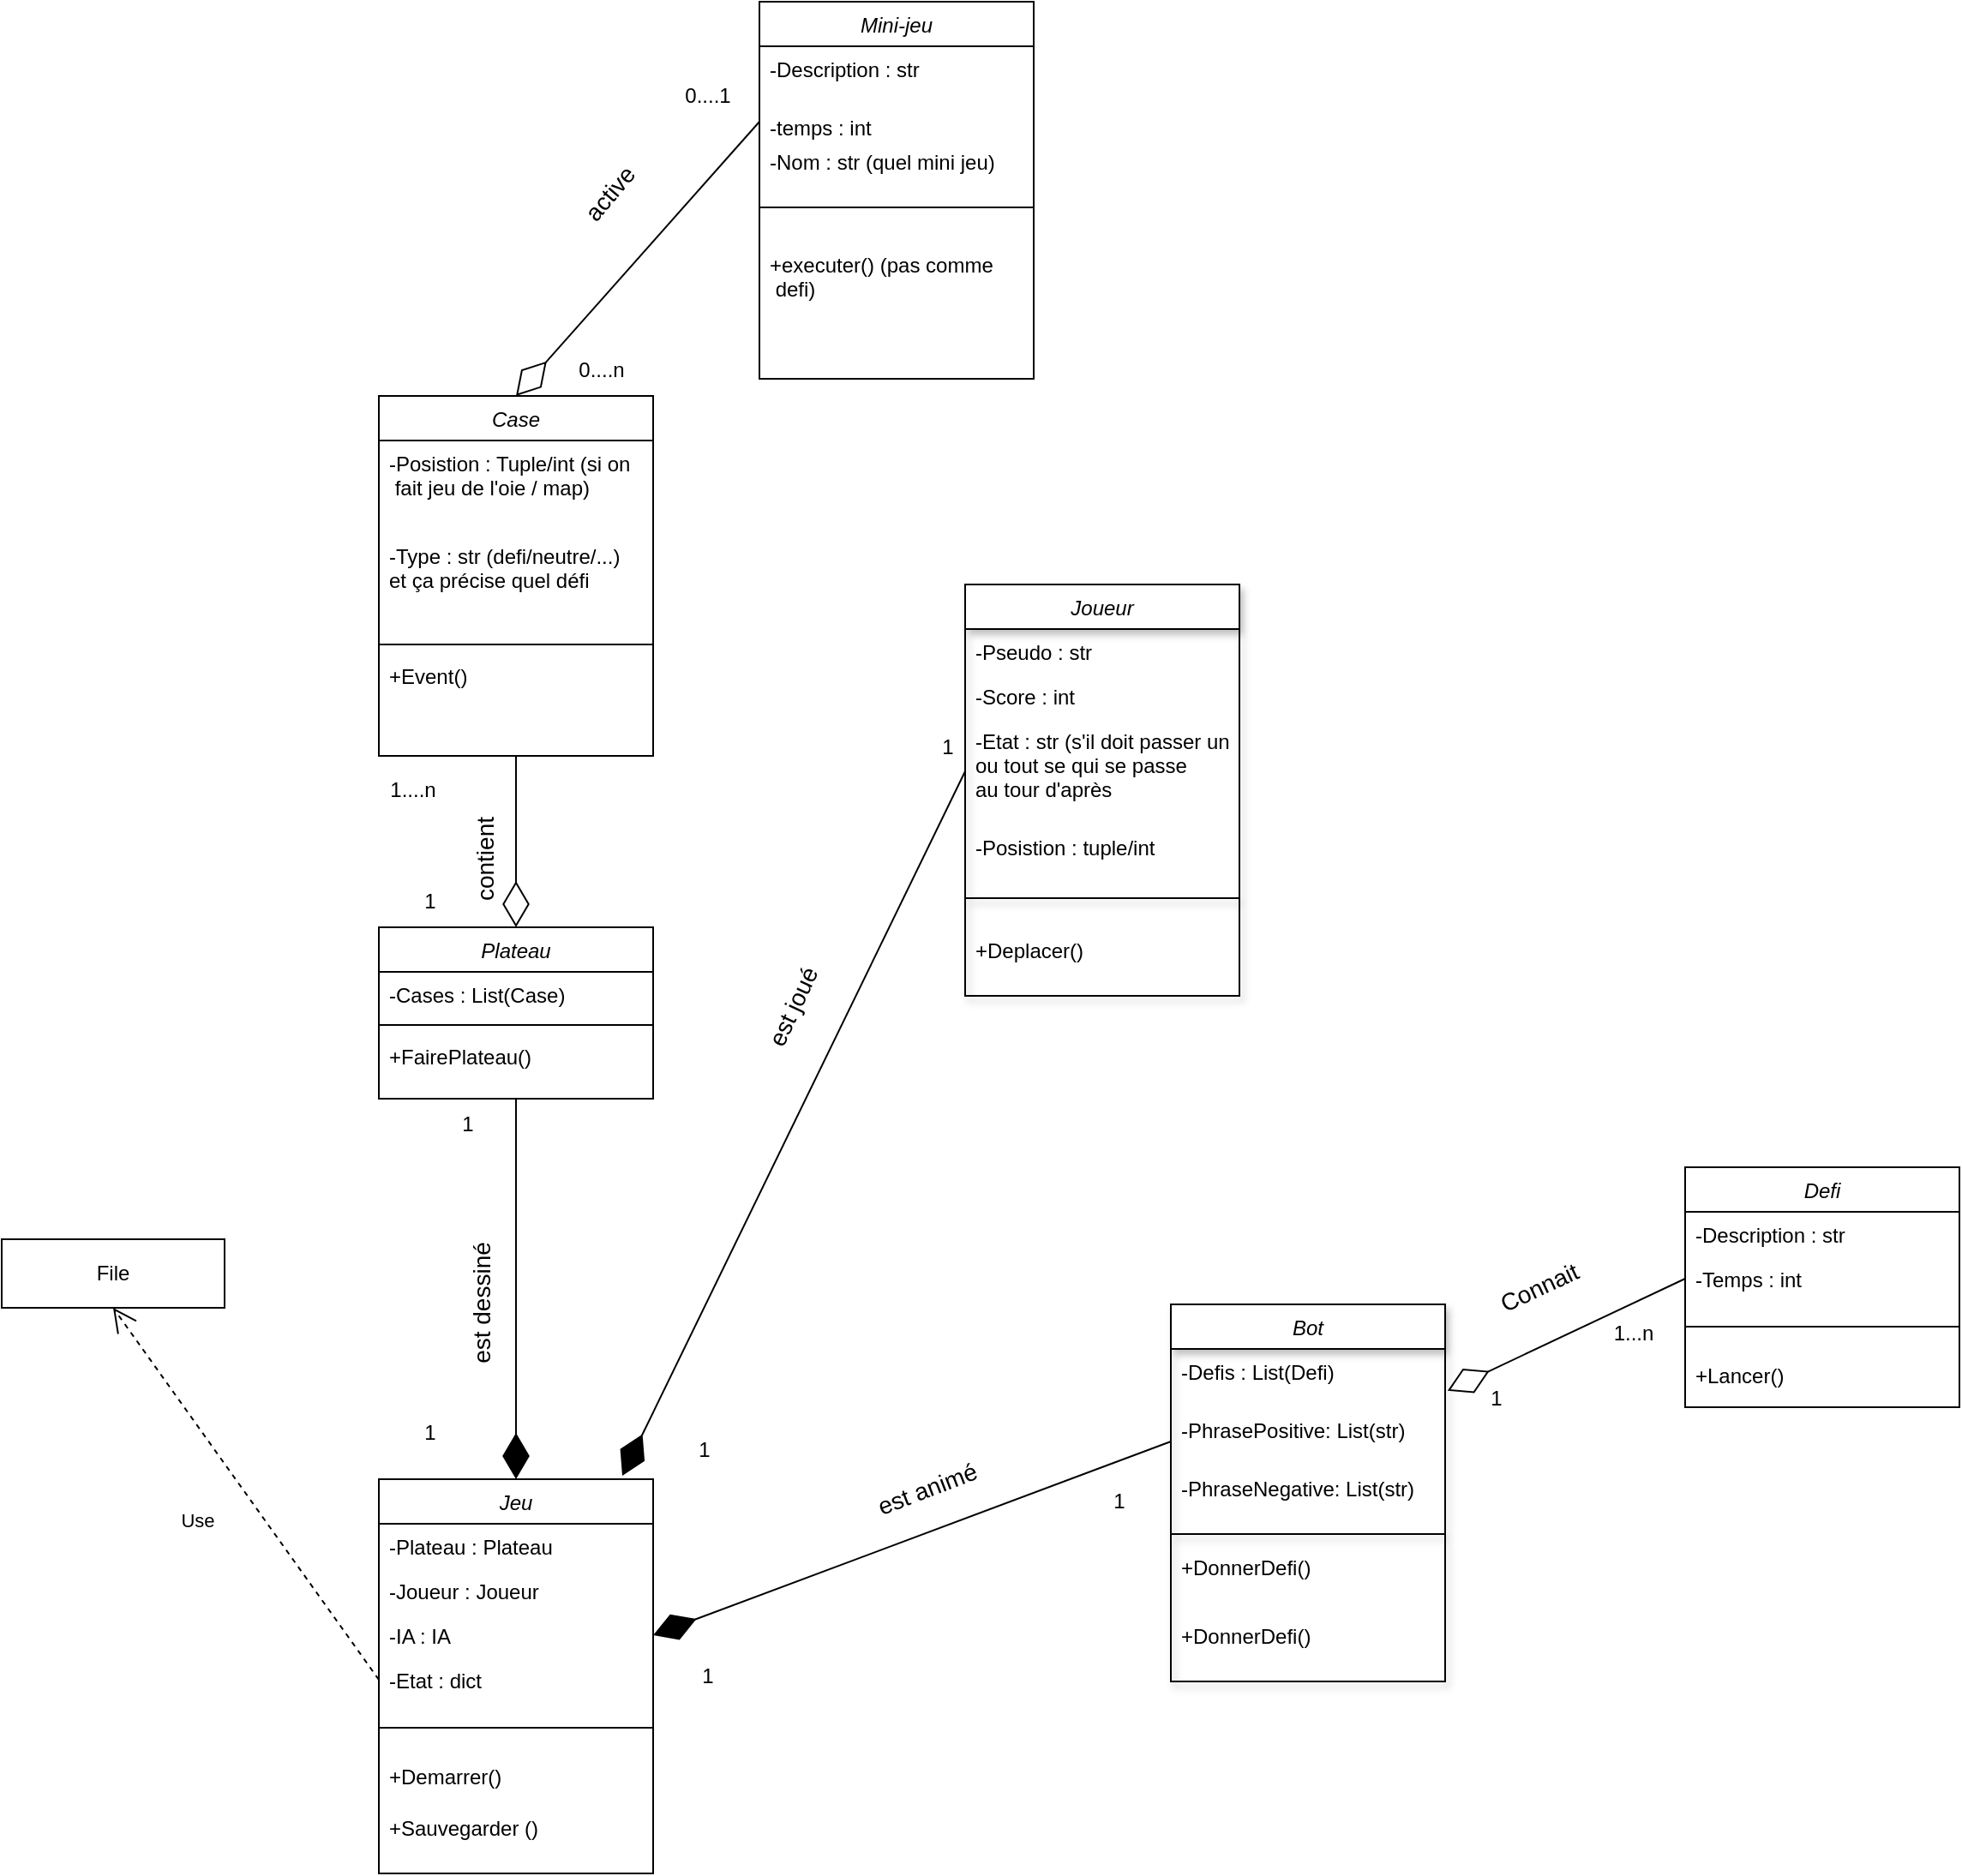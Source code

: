 <mxfile version="24.8.2">
  <diagram id="C5RBs43oDa-KdzZeNtuy" name="Page-1">
    <mxGraphModel dx="1749" dy="728" grid="1" gridSize="20" guides="1" tooltips="1" connect="1" arrows="1" fold="1" page="1" pageScale="1" pageWidth="2336" pageHeight="1654" math="0" shadow="0">
      <root>
        <mxCell id="WIyWlLk6GJQsqaUBKTNV-0" />
        <mxCell id="WIyWlLk6GJQsqaUBKTNV-1" parent="WIyWlLk6GJQsqaUBKTNV-0" />
        <mxCell id="zkfFHV4jXpPFQw0GAbJ--0" value="Jeu" style="swimlane;fontStyle=2;align=center;verticalAlign=top;childLayout=stackLayout;horizontal=1;startSize=26;horizontalStack=0;resizeParent=1;resizeLast=0;collapsible=1;marginBottom=0;rounded=0;shadow=0;strokeWidth=1;" parent="WIyWlLk6GJQsqaUBKTNV-1" vertex="1">
          <mxGeometry x="1078" y="1002" width="160" height="230" as="geometry">
            <mxRectangle x="300" y="300" width="160" height="26" as="alternateBounds" />
          </mxGeometry>
        </mxCell>
        <mxCell id="zkfFHV4jXpPFQw0GAbJ--1" value="-Plateau : Plateau   " style="text;align=left;verticalAlign=top;spacingLeft=4;spacingRight=4;overflow=hidden;rotatable=0;points=[[0,0.5],[1,0.5]];portConstraint=eastwest;" parent="zkfFHV4jXpPFQw0GAbJ--0" vertex="1">
          <mxGeometry y="26" width="160" height="26" as="geometry" />
        </mxCell>
        <mxCell id="zkfFHV4jXpPFQw0GAbJ--2" value="-Joueur : Joueur" style="text;align=left;verticalAlign=top;spacingLeft=4;spacingRight=4;overflow=hidden;rotatable=0;points=[[0,0.5],[1,0.5]];portConstraint=eastwest;rounded=0;shadow=0;html=0;" parent="zkfFHV4jXpPFQw0GAbJ--0" vertex="1">
          <mxGeometry y="52" width="160" height="26" as="geometry" />
        </mxCell>
        <mxCell id="zkfFHV4jXpPFQw0GAbJ--3" value="-IA : IA" style="text;align=left;verticalAlign=top;spacingLeft=4;spacingRight=4;overflow=hidden;rotatable=0;points=[[0,0.5],[1,0.5]];portConstraint=eastwest;rounded=0;shadow=0;html=0;" parent="zkfFHV4jXpPFQw0GAbJ--0" vertex="1">
          <mxGeometry y="78" width="160" height="26" as="geometry" />
        </mxCell>
        <mxCell id="KzXLQA87SGe7VTeMcAgH-4" value="-Etat : dict" style="text;align=left;verticalAlign=top;spacingLeft=4;spacingRight=4;overflow=hidden;rotatable=0;points=[[0,0.5],[1,0.5]];portConstraint=eastwest;rounded=0;shadow=0;html=0;" parent="zkfFHV4jXpPFQw0GAbJ--0" vertex="1">
          <mxGeometry y="104" width="160" height="26" as="geometry" />
        </mxCell>
        <mxCell id="zkfFHV4jXpPFQw0GAbJ--4" value="" style="line;html=1;strokeWidth=1;align=left;verticalAlign=middle;spacingTop=-1;spacingLeft=3;spacingRight=3;rotatable=0;labelPosition=right;points=[];portConstraint=eastwest;" parent="zkfFHV4jXpPFQw0GAbJ--0" vertex="1">
          <mxGeometry y="130" width="160" height="30" as="geometry" />
        </mxCell>
        <mxCell id="zkfFHV4jXpPFQw0GAbJ--5" value="+Demarrer()&#xa;" style="text;align=left;verticalAlign=top;spacingLeft=4;spacingRight=4;overflow=hidden;rotatable=0;points=[[0,0.5],[1,0.5]];portConstraint=eastwest;" parent="zkfFHV4jXpPFQw0GAbJ--0" vertex="1">
          <mxGeometry y="160" width="160" height="30" as="geometry" />
        </mxCell>
        <mxCell id="KzXLQA87SGe7VTeMcAgH-5" value="+Sauvegarder ()&#xa;" style="text;align=left;verticalAlign=top;spacingLeft=4;spacingRight=4;overflow=hidden;rotatable=0;points=[[0,0.5],[1,0.5]];portConstraint=eastwest;" parent="zkfFHV4jXpPFQw0GAbJ--0" vertex="1">
          <mxGeometry y="190" width="160" height="30" as="geometry" />
        </mxCell>
        <mxCell id="KzXLQA87SGe7VTeMcAgH-2" value="" style="group" parent="WIyWlLk6GJQsqaUBKTNV-1" vertex="1" connectable="0">
          <mxGeometry x="858" y="852" width="130" height="50" as="geometry" />
        </mxCell>
        <mxCell id="KzXLQA87SGe7VTeMcAgH-1" value="File" style="whiteSpace=wrap;html=1;" parent="KzXLQA87SGe7VTeMcAgH-2" vertex="1">
          <mxGeometry y="10" width="130" height="40" as="geometry" />
        </mxCell>
        <mxCell id="KzXLQA87SGe7VTeMcAgH-8" value="Plateau" style="swimlane;fontStyle=2;align=center;verticalAlign=top;childLayout=stackLayout;horizontal=1;startSize=26;horizontalStack=0;resizeParent=1;resizeLast=0;collapsible=1;marginBottom=0;rounded=0;shadow=0;strokeWidth=1;" parent="WIyWlLk6GJQsqaUBKTNV-1" vertex="1">
          <mxGeometry x="1078" y="680" width="160" height="100" as="geometry">
            <mxRectangle x="300" y="300" width="160" height="26" as="alternateBounds" />
          </mxGeometry>
        </mxCell>
        <mxCell id="KzXLQA87SGe7VTeMcAgH-9" value="-Cases : List(Case)" style="text;align=left;verticalAlign=top;spacingLeft=4;spacingRight=4;overflow=hidden;rotatable=0;points=[[0,0.5],[1,0.5]];portConstraint=eastwest;" parent="KzXLQA87SGe7VTeMcAgH-8" vertex="1">
          <mxGeometry y="26" width="160" height="26" as="geometry" />
        </mxCell>
        <mxCell id="CE0hbx0-h0CDozTYK_vD-20" value="" style="line;html=1;strokeWidth=1;align=left;verticalAlign=middle;spacingTop=-1;spacingLeft=3;spacingRight=3;rotatable=0;labelPosition=right;points=[];portConstraint=eastwest;" vertex="1" parent="KzXLQA87SGe7VTeMcAgH-8">
          <mxGeometry y="52" width="160" height="10" as="geometry" />
        </mxCell>
        <mxCell id="CE0hbx0-h0CDozTYK_vD-25" value="+FairePlateau()" style="text;align=left;verticalAlign=top;spacingLeft=4;spacingRight=4;overflow=hidden;rotatable=0;points=[[0,0.5],[1,0.5]];portConstraint=eastwest;shadow=1;" vertex="1" parent="KzXLQA87SGe7VTeMcAgH-8">
          <mxGeometry y="62" width="160" height="30" as="geometry" />
        </mxCell>
        <mxCell id="KzXLQA87SGe7VTeMcAgH-20" value="Mini-jeu" style="swimlane;fontStyle=2;align=center;verticalAlign=top;childLayout=stackLayout;horizontal=1;startSize=26;horizontalStack=0;resizeParent=1;resizeLast=0;collapsible=1;marginBottom=0;rounded=0;shadow=0;strokeWidth=1;" parent="WIyWlLk6GJQsqaUBKTNV-1" vertex="1">
          <mxGeometry x="1300" y="140" width="160" height="220" as="geometry">
            <mxRectangle x="300" y="300" width="160" height="26" as="alternateBounds" />
          </mxGeometry>
        </mxCell>
        <mxCell id="KzXLQA87SGe7VTeMcAgH-21" value="-Description : str&#xa;&#xa;" style="text;align=left;verticalAlign=top;spacingLeft=4;spacingRight=4;overflow=hidden;rotatable=0;points=[[0,0.5],[1,0.5]];portConstraint=eastwest;" parent="KzXLQA87SGe7VTeMcAgH-20" vertex="1">
          <mxGeometry y="26" width="160" height="34" as="geometry" />
        </mxCell>
        <mxCell id="KzXLQA87SGe7VTeMcAgH-22" value="-temps : int" style="text;align=left;verticalAlign=top;spacingLeft=4;spacingRight=4;overflow=hidden;rotatable=0;points=[[0,0.5],[1,0.5]];portConstraint=eastwest;rounded=0;shadow=0;html=0;" parent="KzXLQA87SGe7VTeMcAgH-20" vertex="1">
          <mxGeometry y="60" width="160" height="20" as="geometry" />
        </mxCell>
        <mxCell id="KzXLQA87SGe7VTeMcAgH-76" value="-Nom : str (quel mini jeu)" style="text;align=left;verticalAlign=top;spacingLeft=4;spacingRight=4;overflow=hidden;rotatable=0;points=[[0,0.5],[1,0.5]];portConstraint=eastwest;rounded=0;shadow=0;html=0;" parent="KzXLQA87SGe7VTeMcAgH-20" vertex="1">
          <mxGeometry y="80" width="160" height="20" as="geometry" />
        </mxCell>
        <mxCell id="KzXLQA87SGe7VTeMcAgH-25" value="" style="line;html=1;strokeWidth=1;align=left;verticalAlign=middle;spacingTop=-1;spacingLeft=3;spacingRight=3;rotatable=0;labelPosition=right;points=[];portConstraint=eastwest;" parent="KzXLQA87SGe7VTeMcAgH-20" vertex="1">
          <mxGeometry y="100" width="160" height="40" as="geometry" />
        </mxCell>
        <mxCell id="KzXLQA87SGe7VTeMcAgH-77" value="+executer() (pas comme&#xa; defi)" style="text;align=left;verticalAlign=top;spacingLeft=4;spacingRight=4;overflow=hidden;rotatable=0;points=[[0,0.5],[1,0.5]];portConstraint=eastwest;rounded=0;shadow=0;html=0;" parent="KzXLQA87SGe7VTeMcAgH-20" vertex="1">
          <mxGeometry y="140" width="160" height="40" as="geometry" />
        </mxCell>
        <mxCell id="KzXLQA87SGe7VTeMcAgH-29" value="Joueur" style="swimlane;fontStyle=2;align=center;verticalAlign=top;childLayout=stackLayout;horizontal=1;startSize=26;horizontalStack=0;resizeParent=1;resizeLast=0;collapsible=1;marginBottom=0;rounded=0;shadow=1;strokeWidth=1;" parent="WIyWlLk6GJQsqaUBKTNV-1" vertex="1">
          <mxGeometry x="1420" y="480" width="160" height="240" as="geometry">
            <mxRectangle x="300" y="300" width="160" height="26" as="alternateBounds" />
          </mxGeometry>
        </mxCell>
        <mxCell id="KzXLQA87SGe7VTeMcAgH-30" value="-Pseudo : str" style="text;align=left;verticalAlign=top;spacingLeft=4;spacingRight=4;overflow=hidden;rotatable=0;points=[[0,0.5],[1,0.5]];portConstraint=eastwest;shadow=1;" parent="KzXLQA87SGe7VTeMcAgH-29" vertex="1">
          <mxGeometry y="26" width="160" height="26" as="geometry" />
        </mxCell>
        <mxCell id="KzXLQA87SGe7VTeMcAgH-37" value="-Score : int" style="text;align=left;verticalAlign=top;spacingLeft=4;spacingRight=4;overflow=hidden;rotatable=0;points=[[0,0.5],[1,0.5]];portConstraint=eastwest;shadow=1;" parent="KzXLQA87SGe7VTeMcAgH-29" vertex="1">
          <mxGeometry y="52" width="160" height="26" as="geometry" />
        </mxCell>
        <mxCell id="KzXLQA87SGe7VTeMcAgH-38" value="-Etat : str (s&#39;il doit passer un&#xa;ou tout se qui se passe &#xa;au tour d&#39;après" style="text;align=left;verticalAlign=top;spacingLeft=4;spacingRight=4;overflow=hidden;rotatable=0;points=[[0,0.5],[1,0.5]];portConstraint=eastwest;shadow=1;" parent="KzXLQA87SGe7VTeMcAgH-29" vertex="1">
          <mxGeometry y="78" width="160" height="62" as="geometry" />
        </mxCell>
        <mxCell id="KzXLQA87SGe7VTeMcAgH-40" value="-Posistion : tuple/int" style="text;align=left;verticalAlign=top;spacingLeft=4;spacingRight=4;overflow=hidden;rotatable=0;points=[[0,0.5],[1,0.5]];portConstraint=eastwest;shadow=1;" parent="KzXLQA87SGe7VTeMcAgH-29" vertex="1">
          <mxGeometry y="140" width="160" height="26" as="geometry" />
        </mxCell>
        <mxCell id="KzXLQA87SGe7VTeMcAgH-34" value="" style="line;html=1;strokeWidth=1;align=left;verticalAlign=middle;spacingTop=-1;spacingLeft=3;spacingRight=3;rotatable=0;labelPosition=right;points=[];portConstraint=eastwest;shadow=1;" parent="KzXLQA87SGe7VTeMcAgH-29" vertex="1">
          <mxGeometry y="166" width="160" height="34" as="geometry" />
        </mxCell>
        <mxCell id="KzXLQA87SGe7VTeMcAgH-36" value="+Deplacer()" style="text;align=left;verticalAlign=top;spacingLeft=4;spacingRight=4;overflow=hidden;rotatable=0;points=[[0,0.5],[1,0.5]];portConstraint=eastwest;shadow=1;" parent="KzXLQA87SGe7VTeMcAgH-29" vertex="1">
          <mxGeometry y="200" width="160" height="30" as="geometry" />
        </mxCell>
        <mxCell id="KzXLQA87SGe7VTeMcAgH-44" value="Bot" style="swimlane;fontStyle=2;align=center;verticalAlign=top;childLayout=stackLayout;horizontal=1;startSize=26;horizontalStack=0;resizeParent=1;resizeLast=0;collapsible=1;marginBottom=0;rounded=0;shadow=1;strokeWidth=1;" parent="WIyWlLk6GJQsqaUBKTNV-1" vertex="1">
          <mxGeometry x="1540" y="900" width="160" height="220" as="geometry">
            <mxRectangle x="300" y="300" width="160" height="26" as="alternateBounds" />
          </mxGeometry>
        </mxCell>
        <mxCell id="KzXLQA87SGe7VTeMcAgH-53" value="-Defis : List(Defi)" style="text;align=left;verticalAlign=top;spacingLeft=4;spacingRight=4;overflow=hidden;rotatable=0;points=[[0,0.5],[1,0.5]];portConstraint=eastwest;shadow=1;" parent="KzXLQA87SGe7VTeMcAgH-44" vertex="1">
          <mxGeometry y="26" width="160" height="34" as="geometry" />
        </mxCell>
        <mxCell id="CE0hbx0-h0CDozTYK_vD-15" value="-PhrasePositive: List(str)" style="text;align=left;verticalAlign=top;spacingLeft=4;spacingRight=4;overflow=hidden;rotatable=0;points=[[0,0.5],[1,0.5]];portConstraint=eastwest;shadow=1;" vertex="1" parent="KzXLQA87SGe7VTeMcAgH-44">
          <mxGeometry y="60" width="160" height="34" as="geometry" />
        </mxCell>
        <mxCell id="CE0hbx0-h0CDozTYK_vD-16" value="-PhraseNegative: List(str)" style="text;align=left;verticalAlign=top;spacingLeft=4;spacingRight=4;overflow=hidden;rotatable=0;points=[[0,0.5],[1,0.5]];portConstraint=eastwest;shadow=1;" vertex="1" parent="KzXLQA87SGe7VTeMcAgH-44">
          <mxGeometry y="94" width="160" height="34" as="geometry" />
        </mxCell>
        <mxCell id="KzXLQA87SGe7VTeMcAgH-49" value="" style="line;html=1;strokeWidth=1;align=left;verticalAlign=middle;spacingTop=-1;spacingLeft=3;spacingRight=3;rotatable=0;labelPosition=right;points=[];portConstraint=eastwest;shadow=1;" parent="KzXLQA87SGe7VTeMcAgH-44" vertex="1">
          <mxGeometry y="128" width="160" height="12" as="geometry" />
        </mxCell>
        <mxCell id="KzXLQA87SGe7VTeMcAgH-55" value="+DonnerDefi()" style="text;align=left;verticalAlign=top;spacingLeft=4;spacingRight=4;overflow=hidden;rotatable=0;points=[[0,0.5],[1,0.5]];portConstraint=eastwest;shadow=1;" parent="KzXLQA87SGe7VTeMcAgH-44" vertex="1">
          <mxGeometry y="140" width="160" height="40" as="geometry" />
        </mxCell>
        <mxCell id="CE0hbx0-h0CDozTYK_vD-17" value="+DonnerDefi()" style="text;align=left;verticalAlign=top;spacingLeft=4;spacingRight=4;overflow=hidden;rotatable=0;points=[[0,0.5],[1,0.5]];portConstraint=eastwest;shadow=1;" vertex="1" parent="KzXLQA87SGe7VTeMcAgH-44">
          <mxGeometry y="180" width="160" height="40" as="geometry" />
        </mxCell>
        <mxCell id="KzXLQA87SGe7VTeMcAgH-57" value="Defi" style="swimlane;fontStyle=2;align=center;verticalAlign=top;childLayout=stackLayout;horizontal=1;startSize=26;horizontalStack=0;resizeParent=1;resizeLast=0;collapsible=1;marginBottom=0;rounded=0;shadow=0;strokeWidth=1;" parent="WIyWlLk6GJQsqaUBKTNV-1" vertex="1">
          <mxGeometry x="1840" y="820" width="160" height="140" as="geometry">
            <mxRectangle x="300" y="300" width="160" height="26" as="alternateBounds" />
          </mxGeometry>
        </mxCell>
        <mxCell id="KzXLQA87SGe7VTeMcAgH-58" value="-Description : str" style="text;align=left;verticalAlign=top;spacingLeft=4;spacingRight=4;overflow=hidden;rotatable=0;points=[[0,0.5],[1,0.5]];portConstraint=eastwest;" parent="KzXLQA87SGe7VTeMcAgH-57" vertex="1">
          <mxGeometry y="26" width="160" height="26" as="geometry" />
        </mxCell>
        <mxCell id="KzXLQA87SGe7VTeMcAgH-59" value="-Temps : int" style="text;align=left;verticalAlign=top;spacingLeft=4;spacingRight=4;overflow=hidden;rotatable=0;points=[[0,0.5],[1,0.5]];portConstraint=eastwest;rounded=0;shadow=0;html=0;" parent="KzXLQA87SGe7VTeMcAgH-57" vertex="1">
          <mxGeometry y="52" width="160" height="26" as="geometry" />
        </mxCell>
        <mxCell id="KzXLQA87SGe7VTeMcAgH-62" value="" style="line;html=1;strokeWidth=1;align=left;verticalAlign=middle;spacingTop=-1;spacingLeft=3;spacingRight=3;rotatable=0;labelPosition=right;points=[];portConstraint=eastwest;" parent="KzXLQA87SGe7VTeMcAgH-57" vertex="1">
          <mxGeometry y="78" width="160" height="30" as="geometry" />
        </mxCell>
        <mxCell id="KzXLQA87SGe7VTeMcAgH-64" value="+Lancer()" style="text;align=left;verticalAlign=top;spacingLeft=4;spacingRight=4;overflow=hidden;rotatable=0;points=[[0,0.5],[1,0.5]];portConstraint=eastwest;" parent="KzXLQA87SGe7VTeMcAgH-57" vertex="1">
          <mxGeometry y="108" width="160" height="30" as="geometry" />
        </mxCell>
        <mxCell id="KzXLQA87SGe7VTeMcAgH-70" value="Case" style="swimlane;fontStyle=2;align=center;verticalAlign=top;childLayout=stackLayout;horizontal=1;startSize=26;horizontalStack=0;resizeParent=1;resizeLast=0;collapsible=1;marginBottom=0;rounded=0;shadow=0;strokeWidth=1;" parent="WIyWlLk6GJQsqaUBKTNV-1" vertex="1">
          <mxGeometry x="1078" y="370" width="160" height="210" as="geometry">
            <mxRectangle x="300" y="300" width="160" height="26" as="alternateBounds" />
          </mxGeometry>
        </mxCell>
        <mxCell id="KzXLQA87SGe7VTeMcAgH-71" value="-Posistion : Tuple/int (si on&#xa; fait jeu de l&#39;oie / map)&#xa;" style="text;align=left;verticalAlign=top;spacingLeft=4;spacingRight=4;overflow=hidden;rotatable=0;points=[[0,0.5],[1,0.5]];portConstraint=eastwest;" parent="KzXLQA87SGe7VTeMcAgH-70" vertex="1">
          <mxGeometry y="26" width="160" height="54" as="geometry" />
        </mxCell>
        <mxCell id="KzXLQA87SGe7VTeMcAgH-72" value="-Type : str (defi/neutre/...)&#xa;et ça précise quel défi&#xa;" style="text;align=left;verticalAlign=top;spacingLeft=4;spacingRight=4;overflow=hidden;rotatable=0;points=[[0,0.5],[1,0.5]];portConstraint=eastwest;rounded=0;shadow=0;html=0;" parent="KzXLQA87SGe7VTeMcAgH-70" vertex="1">
          <mxGeometry y="80" width="160" height="60" as="geometry" />
        </mxCell>
        <mxCell id="KzXLQA87SGe7VTeMcAgH-73" value="" style="line;html=1;strokeWidth=1;align=left;verticalAlign=middle;spacingTop=-1;spacingLeft=3;spacingRight=3;rotatable=0;labelPosition=right;points=[];portConstraint=eastwest;" parent="KzXLQA87SGe7VTeMcAgH-70" vertex="1">
          <mxGeometry y="140" width="160" height="10" as="geometry" />
        </mxCell>
        <mxCell id="KzXLQA87SGe7VTeMcAgH-74" value="+Event() " style="text;align=left;verticalAlign=top;spacingLeft=4;spacingRight=4;overflow=hidden;rotatable=0;points=[[0,0.5],[1,0.5]];portConstraint=eastwest;" parent="KzXLQA87SGe7VTeMcAgH-70" vertex="1">
          <mxGeometry y="150" width="160" height="30" as="geometry" />
        </mxCell>
        <mxCell id="0CpuvM4XvX7J_ao7bm_s-9" value="" style="endArrow=diamondThin;endFill=1;endSize=24;html=1;rounded=0;entryX=0.5;entryY=0;entryDx=0;entryDy=0;exitX=0.5;exitY=1;exitDx=0;exitDy=0;" parent="WIyWlLk6GJQsqaUBKTNV-1" target="zkfFHV4jXpPFQw0GAbJ--0" edge="1" source="KzXLQA87SGe7VTeMcAgH-8">
          <mxGeometry width="160" relative="1" as="geometry">
            <mxPoint x="1158" y="860" as="sourcePoint" />
            <mxPoint x="1320" y="800" as="targetPoint" />
          </mxGeometry>
        </mxCell>
        <mxCell id="0CpuvM4XvX7J_ao7bm_s-10" value="" style="endArrow=diamondThin;endFill=0;endSize=24;html=1;rounded=0;exitX=0.5;exitY=1;exitDx=0;exitDy=0;entryX=0.5;entryY=0;entryDx=0;entryDy=0;" parent="WIyWlLk6GJQsqaUBKTNV-1" source="KzXLQA87SGe7VTeMcAgH-70" target="KzXLQA87SGe7VTeMcAgH-8" edge="1">
          <mxGeometry width="160" relative="1" as="geometry">
            <mxPoint x="1160" y="640" as="sourcePoint" />
            <mxPoint x="1320" y="640" as="targetPoint" />
          </mxGeometry>
        </mxCell>
        <mxCell id="0CpuvM4XvX7J_ao7bm_s-11" value="Use" style="endArrow=open;endSize=12;dashed=1;html=1;rounded=0;exitX=0;exitY=0.5;exitDx=0;exitDy=0;entryX=0.5;entryY=1;entryDx=0;entryDy=0;" parent="WIyWlLk6GJQsqaUBKTNV-1" source="KzXLQA87SGe7VTeMcAgH-4" target="KzXLQA87SGe7VTeMcAgH-1" edge="1">
          <mxGeometry x="0.031" y="32" width="160" relative="1" as="geometry">
            <mxPoint x="1300" y="1000" as="sourcePoint" />
            <mxPoint x="920" y="940" as="targetPoint" />
            <mxPoint as="offset" />
          </mxGeometry>
        </mxCell>
        <mxCell id="0CpuvM4XvX7J_ao7bm_s-12" value="" style="endArrow=diamondThin;endFill=1;endSize=24;html=1;rounded=0;exitX=0;exitY=0.5;exitDx=0;exitDy=0;" parent="WIyWlLk6GJQsqaUBKTNV-1" source="KzXLQA87SGe7VTeMcAgH-38" edge="1">
          <mxGeometry width="160" relative="1" as="geometry">
            <mxPoint x="1400" y="680" as="sourcePoint" />
            <mxPoint x="1220" y="1000" as="targetPoint" />
          </mxGeometry>
        </mxCell>
        <mxCell id="0CpuvM4XvX7J_ao7bm_s-14" value="" style="endArrow=diamondThin;endFill=0;endSize=24;html=1;rounded=0;exitX=0;exitY=0.5;exitDx=0;exitDy=0;entryX=0.5;entryY=0;entryDx=0;entryDy=0;" parent="WIyWlLk6GJQsqaUBKTNV-1" source="KzXLQA87SGe7VTeMcAgH-22" target="KzXLQA87SGe7VTeMcAgH-70" edge="1">
          <mxGeometry width="160" relative="1" as="geometry">
            <mxPoint x="1240" y="420" as="sourcePoint" />
            <mxPoint x="1400" y="420" as="targetPoint" />
          </mxGeometry>
        </mxCell>
        <mxCell id="0CpuvM4XvX7J_ao7bm_s-16" value="" style="endArrow=diamondThin;endFill=1;endSize=24;html=1;rounded=0;entryX=1;entryY=0.5;entryDx=0;entryDy=0;" parent="WIyWlLk6GJQsqaUBKTNV-1" target="zkfFHV4jXpPFQw0GAbJ--3" edge="1">
          <mxGeometry width="160" relative="1" as="geometry">
            <mxPoint x="1540" y="980" as="sourcePoint" />
            <mxPoint x="1620" y="980" as="targetPoint" />
          </mxGeometry>
        </mxCell>
        <mxCell id="0CpuvM4XvX7J_ao7bm_s-21" value="" style="endArrow=diamondThin;endFill=0;endSize=24;html=1;rounded=0;entryX=1.009;entryY=0.717;entryDx=0;entryDy=0;entryPerimeter=0;exitX=0;exitY=0.5;exitDx=0;exitDy=0;" parent="WIyWlLk6GJQsqaUBKTNV-1" source="KzXLQA87SGe7VTeMcAgH-59" target="KzXLQA87SGe7VTeMcAgH-53" edge="1">
          <mxGeometry width="160" relative="1" as="geometry">
            <mxPoint x="1500" y="827" as="sourcePoint" />
            <mxPoint x="1660" y="827" as="targetPoint" />
          </mxGeometry>
        </mxCell>
        <mxCell id="CE0hbx0-h0CDozTYK_vD-1" value="0....n" style="text;strokeColor=none;align=center;fillColor=none;html=1;verticalAlign=middle;whiteSpace=wrap;rounded=0;" vertex="1" parent="WIyWlLk6GJQsqaUBKTNV-1">
          <mxGeometry x="1178" y="340" width="60" height="30" as="geometry" />
        </mxCell>
        <mxCell id="CE0hbx0-h0CDozTYK_vD-2" value="0....1" style="text;strokeColor=none;align=center;fillColor=none;html=1;verticalAlign=middle;whiteSpace=wrap;rounded=0;" vertex="1" parent="WIyWlLk6GJQsqaUBKTNV-1">
          <mxGeometry x="1240" y="180" width="60" height="30" as="geometry" />
        </mxCell>
        <mxCell id="CE0hbx0-h0CDozTYK_vD-4" value="1" style="text;strokeColor=none;align=center;fillColor=none;html=1;verticalAlign=middle;whiteSpace=wrap;rounded=0;" vertex="1" parent="WIyWlLk6GJQsqaUBKTNV-1">
          <mxGeometry x="1078" y="650" width="60" height="30" as="geometry" />
        </mxCell>
        <mxCell id="CE0hbx0-h0CDozTYK_vD-6" value="1" style="text;strokeColor=none;align=center;fillColor=none;html=1;verticalAlign=middle;whiteSpace=wrap;rounded=0;" vertex="1" parent="WIyWlLk6GJQsqaUBKTNV-1">
          <mxGeometry x="1100" y="780" width="60" height="30" as="geometry" />
        </mxCell>
        <mxCell id="CE0hbx0-h0CDozTYK_vD-9" value="1" style="text;strokeColor=none;align=center;fillColor=none;html=1;verticalAlign=middle;whiteSpace=wrap;rounded=0;" vertex="1" parent="WIyWlLk6GJQsqaUBKTNV-1">
          <mxGeometry x="1240" y="1102" width="60" height="30" as="geometry" />
        </mxCell>
        <mxCell id="CE0hbx0-h0CDozTYK_vD-10" value="1" style="text;strokeColor=none;align=center;fillColor=none;html=1;verticalAlign=middle;whiteSpace=wrap;rounded=0;" vertex="1" parent="WIyWlLk6GJQsqaUBKTNV-1">
          <mxGeometry x="1480" y="1000" width="60" height="30" as="geometry" />
        </mxCell>
        <mxCell id="CE0hbx0-h0CDozTYK_vD-11" value="1" style="text;strokeColor=none;align=center;fillColor=none;html=1;verticalAlign=middle;whiteSpace=wrap;rounded=0;" vertex="1" parent="WIyWlLk6GJQsqaUBKTNV-1">
          <mxGeometry x="1700" y="940" width="60" height="30" as="geometry" />
        </mxCell>
        <mxCell id="CE0hbx0-h0CDozTYK_vD-12" value="1...n" style="text;strokeColor=none;align=center;fillColor=none;html=1;verticalAlign=middle;whiteSpace=wrap;rounded=0;" vertex="1" parent="WIyWlLk6GJQsqaUBKTNV-1">
          <mxGeometry x="1780" y="902" width="60" height="30" as="geometry" />
        </mxCell>
        <mxCell id="CE0hbx0-h0CDozTYK_vD-13" value="1" style="text;strokeColor=none;align=center;fillColor=none;html=1;verticalAlign=middle;whiteSpace=wrap;rounded=0;" vertex="1" parent="WIyWlLk6GJQsqaUBKTNV-1">
          <mxGeometry x="1078" y="960" width="60" height="30" as="geometry" />
        </mxCell>
        <mxCell id="CE0hbx0-h0CDozTYK_vD-14" value="1" style="text;strokeColor=none;align=center;fillColor=none;html=1;verticalAlign=middle;whiteSpace=wrap;rounded=0;" vertex="1" parent="WIyWlLk6GJQsqaUBKTNV-1">
          <mxGeometry x="1380" y="560" width="60" height="30" as="geometry" />
        </mxCell>
        <mxCell id="CE0hbx0-h0CDozTYK_vD-24" value="1" style="text;strokeColor=none;align=center;fillColor=none;html=1;verticalAlign=middle;whiteSpace=wrap;rounded=0;" vertex="1" parent="WIyWlLk6GJQsqaUBKTNV-1">
          <mxGeometry x="1238" y="970" width="60" height="30" as="geometry" />
        </mxCell>
        <mxCell id="CE0hbx0-h0CDozTYK_vD-30" value="&lt;font style=&quot;font-size: 14px;&quot;&gt;est dessiné&lt;/font&gt;" style="text;strokeColor=none;align=center;fillColor=none;html=1;verticalAlign=middle;whiteSpace=wrap;rounded=0;rotation=270;" vertex="1" parent="WIyWlLk6GJQsqaUBKTNV-1">
          <mxGeometry x="1092" y="884" width="92" height="30" as="geometry" />
        </mxCell>
        <mxCell id="CE0hbx0-h0CDozTYK_vD-33" value="&lt;font style=&quot;font-size: 14px;&quot;&gt;contient&lt;/font&gt;" style="text;strokeColor=none;align=center;fillColor=none;html=1;verticalAlign=middle;whiteSpace=wrap;rounded=0;rotation=270;" vertex="1" parent="WIyWlLk6GJQsqaUBKTNV-1">
          <mxGeometry x="1100" y="630" width="80" height="20" as="geometry" />
        </mxCell>
        <mxCell id="CE0hbx0-h0CDozTYK_vD-34" value="&lt;font style=&quot;font-size: 14px;&quot;&gt;active&lt;/font&gt;" style="text;strokeColor=none;align=center;fillColor=none;html=1;verticalAlign=middle;whiteSpace=wrap;rounded=0;rotation=-50;" vertex="1" parent="WIyWlLk6GJQsqaUBKTNV-1">
          <mxGeometry x="1184.68" y="241.46" width="56" height="21.25" as="geometry" />
        </mxCell>
        <mxCell id="CE0hbx0-h0CDozTYK_vD-35" value="&lt;font style=&quot;font-size: 14px;&quot;&gt;est joué&lt;/font&gt;" style="text;strokeColor=none;align=center;fillColor=none;html=1;verticalAlign=middle;whiteSpace=wrap;rounded=0;rotation=-65;" vertex="1" parent="WIyWlLk6GJQsqaUBKTNV-1">
          <mxGeometry x="1280" y="711.34" width="80" height="30" as="geometry" />
        </mxCell>
        <mxCell id="CE0hbx0-h0CDozTYK_vD-36" value="&lt;font style=&quot;font-size: 14px;&quot;&gt;est animé&amp;nbsp;&lt;/font&gt;" style="text;strokeColor=none;align=center;fillColor=none;html=1;verticalAlign=middle;whiteSpace=wrap;rounded=0;rotation=-21;" vertex="1" parent="WIyWlLk6GJQsqaUBKTNV-1">
          <mxGeometry x="1359.66" y="992.41" width="80" height="30" as="geometry" />
        </mxCell>
        <mxCell id="CE0hbx0-h0CDozTYK_vD-5" value="1....n" style="text;strokeColor=none;align=center;fillColor=none;html=1;verticalAlign=middle;whiteSpace=wrap;rounded=0;" vertex="1" parent="WIyWlLk6GJQsqaUBKTNV-1">
          <mxGeometry x="1058" y="585" width="80" height="30" as="geometry" />
        </mxCell>
        <mxCell id="CE0hbx0-h0CDozTYK_vD-38" value="&lt;font style=&quot;font-size: 14px;&quot;&gt;Connait&lt;/font&gt;" style="text;strokeColor=none;align=center;fillColor=none;html=1;verticalAlign=middle;whiteSpace=wrap;rounded=0;rotation=-25;" vertex="1" parent="WIyWlLk6GJQsqaUBKTNV-1">
          <mxGeometry x="1725" y="875" width="60" height="30" as="geometry" />
        </mxCell>
      </root>
    </mxGraphModel>
  </diagram>
</mxfile>
